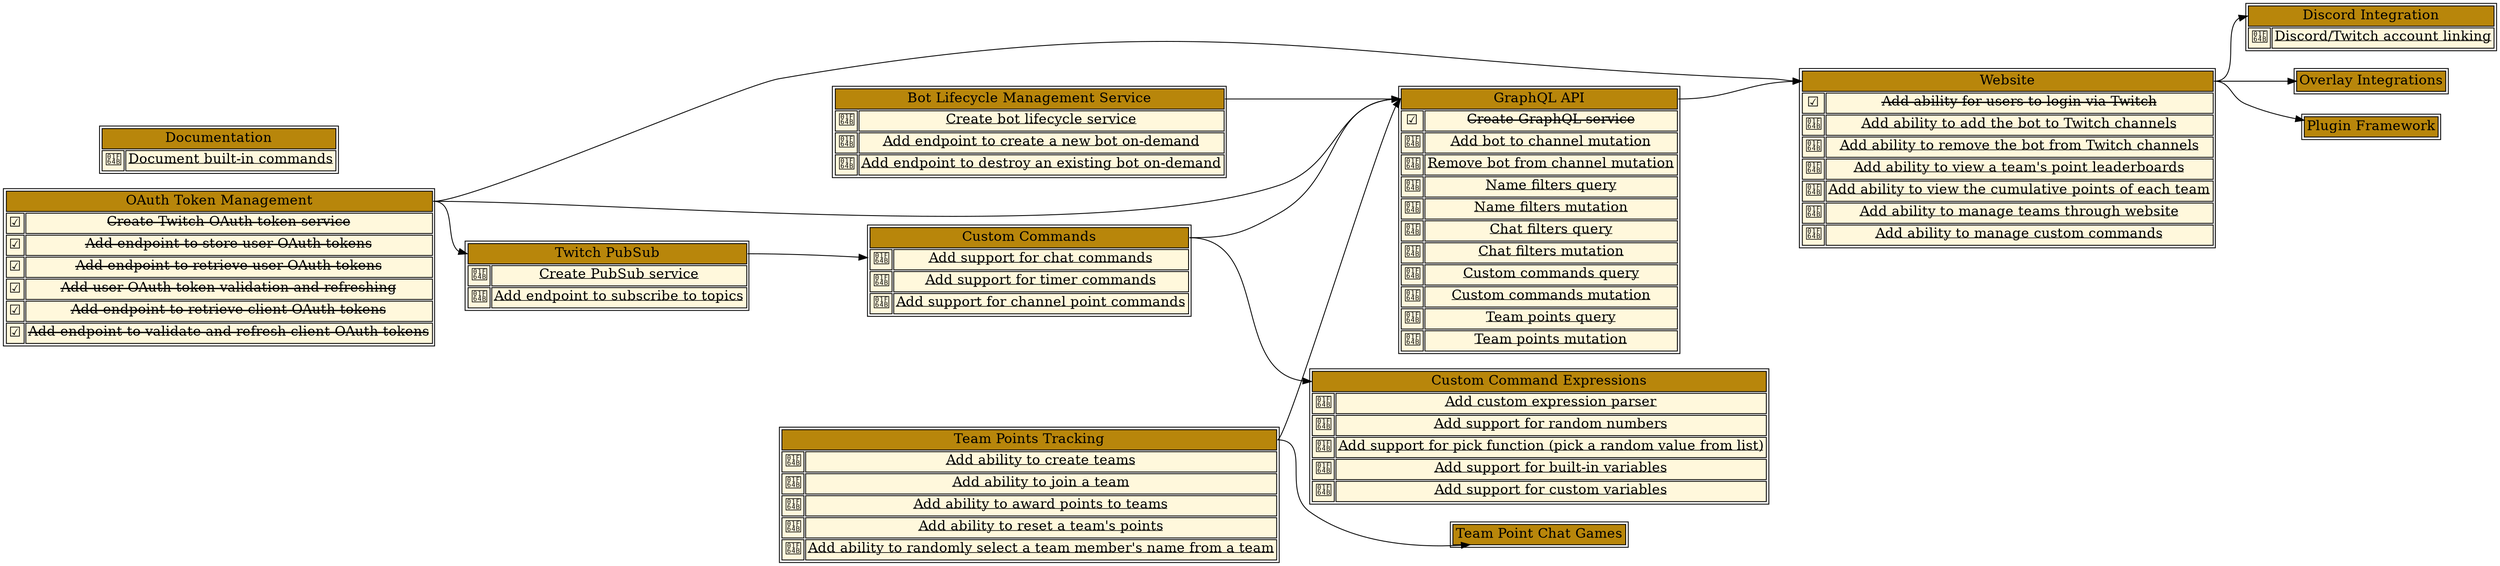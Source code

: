 digraph g {
graph [ rankdir = "LR" ];
node [ fontsize="16", shape = "ellipse" ];
edge [ ];
"oauth-tokens" [
  label = <<table>
    <tr><td bgcolor="darkgoldenrod" port="all" colspan="2" href="https://github.com/Mr-Byte/autoexecbot/projects/">OAuth Token Management</td></tr>
    <tr><td bgcolor="cornsilk">☑️</td><td bgcolor="cornsilk" href="https://github.com/Mr-Byte/autoexecbot/issues/24"><s>Create Twitch OAuth token service</s></td></tr>
    <tr><td bgcolor="cornsilk">☑️</td><td bgcolor="cornsilk" href="https://github.com/Mr-Byte/autoexecbot/issues/23"><s>Add endpoint to store user OAuth tokens</s></td></tr>
    <tr><td bgcolor="cornsilk">☑️</td><td bgcolor="cornsilk" href="https://github.com/Mr-Byte/autoexecbot/issues/22"><s>Add endpoint to retrieve user OAuth tokens</s></td></tr>
    <tr><td bgcolor="cornsilk">☑️</td><td bgcolor="cornsilk" href="https://github.com/Mr-Byte/autoexecbot/issues/21"><s>Add user OAuth token validation and refreshing</s></td></tr>
    <tr><td bgcolor="cornsilk">☑️</td><td bgcolor="cornsilk" href="https://github.com/Mr-Byte/autoexecbot/issues/20"><s>Add endpoint to retrieve client OAuth tokens</s></td></tr>
    <tr><td bgcolor="cornsilk">☑️</td><td bgcolor="cornsilk" href="https://github.com/Mr-Byte/autoexecbot/issues/25"><s>Add endpoint to validate and refresh client OAuth tokens</s></td></tr>
  </table>>
  shape = "none"
  margin = 0
]
"bot-lifecycle" [
  label = <<table>
    <tr><td bgcolor="darkgoldenrod" port="all" colspan="2" href="https://github.com/Mr-Byte/autoexecbot/projects/17">Bot Lifecycle Management Service</td></tr>
    <tr><td bgcolor="cornsilk">🙋</td><td fontcolor="red" bgcolor="cornsilk" href="https://github.com/Mr-Byte/autoexecbot/issues/56"><u>Create bot lifecycle service</u></td></tr>
    <tr><td bgcolor="cornsilk">🙋</td><td fontcolor="red" bgcolor="cornsilk" href="https://github.com/Mr-Byte/autoexecbot/issues/57"><u>Add endpoint to create a new bot on-demand</u></td></tr>
    <tr><td bgcolor="cornsilk">🙋</td><td fontcolor="red" bgcolor="cornsilk" href="https://github.com/Mr-Byte/autoexecbot/issues/58"><u>Add endpoint to destroy an existing bot on-demand</u></td></tr>
  </table>>
  shape = "none"
  margin = 0
]
"graphql" [
  label = <<table>
    <tr><td bgcolor="darkgoldenrod" port="all" colspan="2" href="https://github.com/Mr-Byte/autoexecbot/projects/15">GraphQL API</td></tr>
    <tr><td bgcolor="cornsilk">☑️</td><td bgcolor="cornsilk" href="https://github.com/Mr-Byte/autoexecbot/issues/45"><s>Create GraphQL service</s></td></tr>
    <tr><td bgcolor="cornsilk">🙋</td><td fontcolor="red" bgcolor="cornsilk" href="https://github.com/Mr-Byte/autoexecbot/issues/46"><u>Add bot to channel mutation</u></td></tr>
    <tr><td bgcolor="cornsilk">🙋</td><td fontcolor="red" bgcolor="cornsilk" href="https://github.com/Mr-Byte/autoexecbot/issues/47"><u>Remove bot from channel mutation</u></td></tr>
    <tr><td bgcolor="cornsilk">🙋</td><td fontcolor="red" bgcolor="cornsilk" href="https://github.com/Mr-Byte/autoexecbot/issues/48"><u>Name filters query</u></td></tr>
    <tr><td bgcolor="cornsilk">🙋</td><td fontcolor="red" bgcolor="cornsilk" href="https://github.com/Mr-Byte/autoexecbot/issues/49"><u>Name filters mutation</u></td></tr>
    <tr><td bgcolor="cornsilk">🙋</td><td fontcolor="red" bgcolor="cornsilk" href="https://github.com/Mr-Byte/autoexecbot/issues/50"><u>Chat filters query</u></td></tr>
    <tr><td bgcolor="cornsilk">🙋</td><td fontcolor="red" bgcolor="cornsilk" href="https://github.com/Mr-Byte/autoexecbot/issues/51"><u>Chat filters mutation</u></td></tr>
    <tr><td bgcolor="cornsilk">🙋</td><td fontcolor="red" bgcolor="cornsilk" href="https://github.com/Mr-Byte/autoexecbot/issues/52"><u>Custom commands query</u></td></tr>
    <tr><td bgcolor="cornsilk">🙋</td><td fontcolor="red" bgcolor="cornsilk" href="https://github.com/Mr-Byte/autoexecbot/issues/53"><u>Custom commands mutation</u></td></tr>
    <tr><td bgcolor="cornsilk">🙋</td><td fontcolor="red" bgcolor="cornsilk" href="https://github.com/Mr-Byte/autoexecbot/issues/54"><u>Team points query</u></td></tr>
    <tr><td bgcolor="cornsilk">🙋</td><td fontcolor="red" bgcolor="cornsilk" href="https://github.com/Mr-Byte/autoexecbot/issues/55"><u>Team points mutation</u></td></tr>
  </table>>
  shape = "none"
  margin = 0
]
"website" [
  label = <<table>
    <tr><td bgcolor="darkgoldenrod" port="all" colspan="2" href="https://github.com/Mr-Byte/autoexecbot/projects/10">Website</td></tr>
    <tr><td bgcolor="cornsilk">☑️</td><td bgcolor="cornsilk" href="https://github.com/Mr-Byte/autoexecbot/issues/36"><s>Add ability for users to login via Twitch</s></td></tr>
    <tr><td bgcolor="cornsilk">🙋</td><td fontcolor="red" bgcolor="cornsilk" href="https://github.com/Mr-Byte/autoexecbot/issues/37"><u>Add ability to add the bot to Twitch channels</u></td></tr>
    <tr><td bgcolor="cornsilk">🙋</td><td fontcolor="red" bgcolor="cornsilk" href="https://github.com/Mr-Byte/autoexecbot/issues/38"><u>Add ability to remove the bot from Twitch channels</u></td></tr>
    <tr><td bgcolor="cornsilk">🙋</td><td fontcolor="red" bgcolor="cornsilk" href="https://github.com/Mr-Byte/autoexecbot/issues/39"><u>Add ability to view a team's point leaderboards</u></td></tr>
    <tr><td bgcolor="cornsilk">🙋</td><td fontcolor="red" bgcolor="cornsilk" href="https://github.com/Mr-Byte/autoexecbot/issues/40"><u>Add ability to view the cumulative points of each team</u></td></tr>
    <tr><td bgcolor="cornsilk">🙋</td><td fontcolor="red" bgcolor="cornsilk" href="https://github.com/Mr-Byte/autoexecbot/issues/41"><u>Add ability to manage teams through website</u></td></tr>
    <tr><td bgcolor="cornsilk" port="askfor_in">🙋</td><td fontcolor="red" bgcolor="cornsilk" href="https://github.com/Mr-Byte/autoexecbot/issues/42" port="askfor_out"><u>Add ability to manage custom commands</u></td></tr>
  </table>>
  shape = "none"
  margin = 0
]
"custom-commands" [
  label = <<table>
    <tr><td bgcolor="darkgoldenrod" port="all" colspan="2" href="https://github.com/Mr-Byte/autoexecbot/projects/8">Custom Commands</td></tr>
    <tr><td bgcolor="cornsilk">🙋</td><td fontcolor="red" bgcolor="cornsilk" href="https://github.com/Mr-Byte/autoexecbot/issues/28"><u>Add support for chat commands</u></td></tr>
    <tr><td bgcolor="cornsilk">🙋</td><td fontcolor="red" bgcolor="cornsilk" href="https://github.com/Mr-Byte/autoexecbot/issues/29"><u>Add support for timer commands</u></td></tr>
    <tr><td bgcolor="cornsilk" port="askfor_in">🙋</td><td fontcolor="red" bgcolor="cornsilk" href="https://github.com/Mr-Byte/autoexecbot/issues/30" port="askfor_out"><u>Add support for channel point commands</u></td></tr>
  </table>>
  shape = "none"
  margin = 0
]
"custom-command-expressionms" [
  label = <<table>
    <tr><td bgcolor="darkgoldenrod" port="all" colspan="2" href="https://github.com/Mr-Byte/autoexecbot/projects/18">Custom Command Expressions</td></tr>
    <tr><td bgcolor="cornsilk">🙋</td><td fontcolor="red" bgcolor="cornsilk" href="https://github.com/Mr-Byte/autoexecbot/issues/59"><u>Add custom expression parser</u></td></tr>
    <tr><td bgcolor="cornsilk">🙋</td><td fontcolor="red" bgcolor="cornsilk" href="https://github.com/Mr-Byte/autoexecbot/issues/60"><u>Add support for random numbers</u></td></tr>
    <tr><td bgcolor="cornsilk">🙋</td><td fontcolor="red" bgcolor="cornsilk" href="https://github.com/Mr-Byte/autoexecbot/issues/61"><u>Add support for pick function (pick a random value from list)</u></td></tr>
    <tr><td bgcolor="cornsilk">🙋</td><td fontcolor="red" bgcolor="cornsilk" href="https://github.com/Mr-Byte/autoexecbot/issues/62"><u>Add support for built-in variables</u></td></tr>
    <tr><td bgcolor="cornsilk">🙋</td><td fontcolor="red" bgcolor="cornsilk" href="https://github.com/Mr-Byte/autoexecbot/issues/63"><u>Add support for custom variables</u></td></tr>
  </table>>
  shape = "none"
  margin = 0
]
"twitch-pub-sub" [
  label = <<table>
    <tr><td bgcolor="darkgoldenrod" port="all" colspan="2" href="https://github.com/Mr-Byte/autoexecbot/projects/7">Twitch PubSub</td></tr>
    <tr><td bgcolor="cornsilk">🙋</td><td fontcolor="red" bgcolor="cornsilk" href="https://github.com/Mr-Byte/autoexecbot/issues/26"><u>Create PubSub service</u></td></tr>
    <tr><td bgcolor="cornsilk">🙋</td><td fontcolor="red" bgcolor="cornsilk" href="https://github.com/Mr-Byte/autoexecbot/issues/27"><u>Add endpoint to subscribe to topics</u></td></tr>
  </table>>
  shape = "none"
  margin = 0
]
"documentation" [
  label = <<table>
    <tr><td bgcolor="darkgoldenrod" port="all" colspan="2" href="https://github.com/Mr-Byte/autoexecbot/projects/11">Documentation</td></tr>
    <tr><td bgcolor="cornsilk">🙋</td><td fontcolor="red" bgcolor="cornsilk" href="https://github.com/Mr-Byte/autoexecbot/issues/43"><u>Document built-in commands</u></td></tr>
  </table>>
  shape = "none"
  margin = 0
]
"team-points" [
  label = <<table>
    <tr><td bgcolor="darkgoldenrod" port="all" colspan="2" href="https://github.com/Mr-Byte/autoexecbot/projects/9">Team Points Tracking</td></tr>
    <tr><td bgcolor="cornsilk">🙋</td><td fontcolor="red" bgcolor="cornsilk" href="https://github.com/Mr-Byte/autoexecbot/issues/31"><u>Add ability to create teams</u></td></tr>
    <tr><td bgcolor="cornsilk">🙋</td><td fontcolor="red" bgcolor="cornsilk" href="https://github.com/Mr-Byte/autoexecbot/issues/32"><u>Add ability to join a team</u></td></tr>
    <tr><td bgcolor="cornsilk">🙋</td><td fontcolor="red" bgcolor="cornsilk" href="https://github.com/Mr-Byte/autoexecbot/issues/33"><u>Add ability to award points to teams</u></td></tr>
    <tr><td bgcolor="cornsilk">🙋</td><td fontcolor="red" bgcolor="cornsilk" href="https://github.com/Mr-Byte/autoexecbot/issues/34"><u>Add ability to reset a team's points</u></td></tr>
    <tr><td bgcolor="cornsilk">🙋</td><td fontcolor="red" bgcolor="cornsilk" href="https://github.com/Mr-Byte/autoexecbot/issues/35"><u>Add ability to randomly select a team member's name from a team</u></td></tr>
  </table>>
  shape = "none"
  margin = 0
]
"team-point-chat-games" [
  label = <<table>
    <tr><td bgcolor="darkgoldenrod" port="all" colspan="2" href="https://github.com/Mr-Byte/autoexecbot/projects/12">Team Point Chat Games</td></tr>
  </table>>
  shape = "none"
  margin = 0
]
"discord-integration" [
  label = <<table>
    <tr><td bgcolor="darkgoldenrod" port="all" colspan="2" href="https://github.com/Mr-Byte/autoexecbot/projects/3">Discord Integration</td></tr>
    <tr><td bgcolor="cornsilk">🙋</td><td fontcolor="red" bgcolor="cornsilk" href="https://github.com/Mr-Byte/autoexecbot/issues/7"><u>Discord/Twitch account linking</u></td></tr>
  </table>>
  shape = "none"
  margin = 0
]
"overlay-integration" [
  label = <<table>
    <tr><td bgcolor="darkgoldenrod" port="all" colspan="2" href="https://github.com/Mr-Byte/autoexecbot/projects/13">Overlay Integrations</td></tr>
  </table>>
  shape = "none"
  margin = 0
]
"plugin-framework" [
  label = <<table>
    <tr><td bgcolor="darkgoldenrod" port="all" colspan="2" href="https://github.com/Mr-Byte/autoexecbot/projects/14">Plugin Framework</td></tr>
  </table>>
  shape = "none"
  margin = 0
]
"oauth-tokens":all -> "graphql":all;
"bot-lifecycle":all -> "graphql":all;
"team-points":all -> "graphql":all;
"custom-commands":all -> "graphql":all;
"oauth-tokens":all -> "website":all;
"graphql":all -> "website":all;
"twitch-pub-sub":all -> "custom-commands":askfor;
"custom-commands":all -> "custom-command-expressionms":all;
"oauth-tokens":all -> "twitch-pub-sub":all;
"team-points":all -> "team-point-chat-games":all;
"website":all -> "discord-integration":all;
"website":all -> "overlay-integration":all;
"website":all -> "plugin-framework":all;
}
